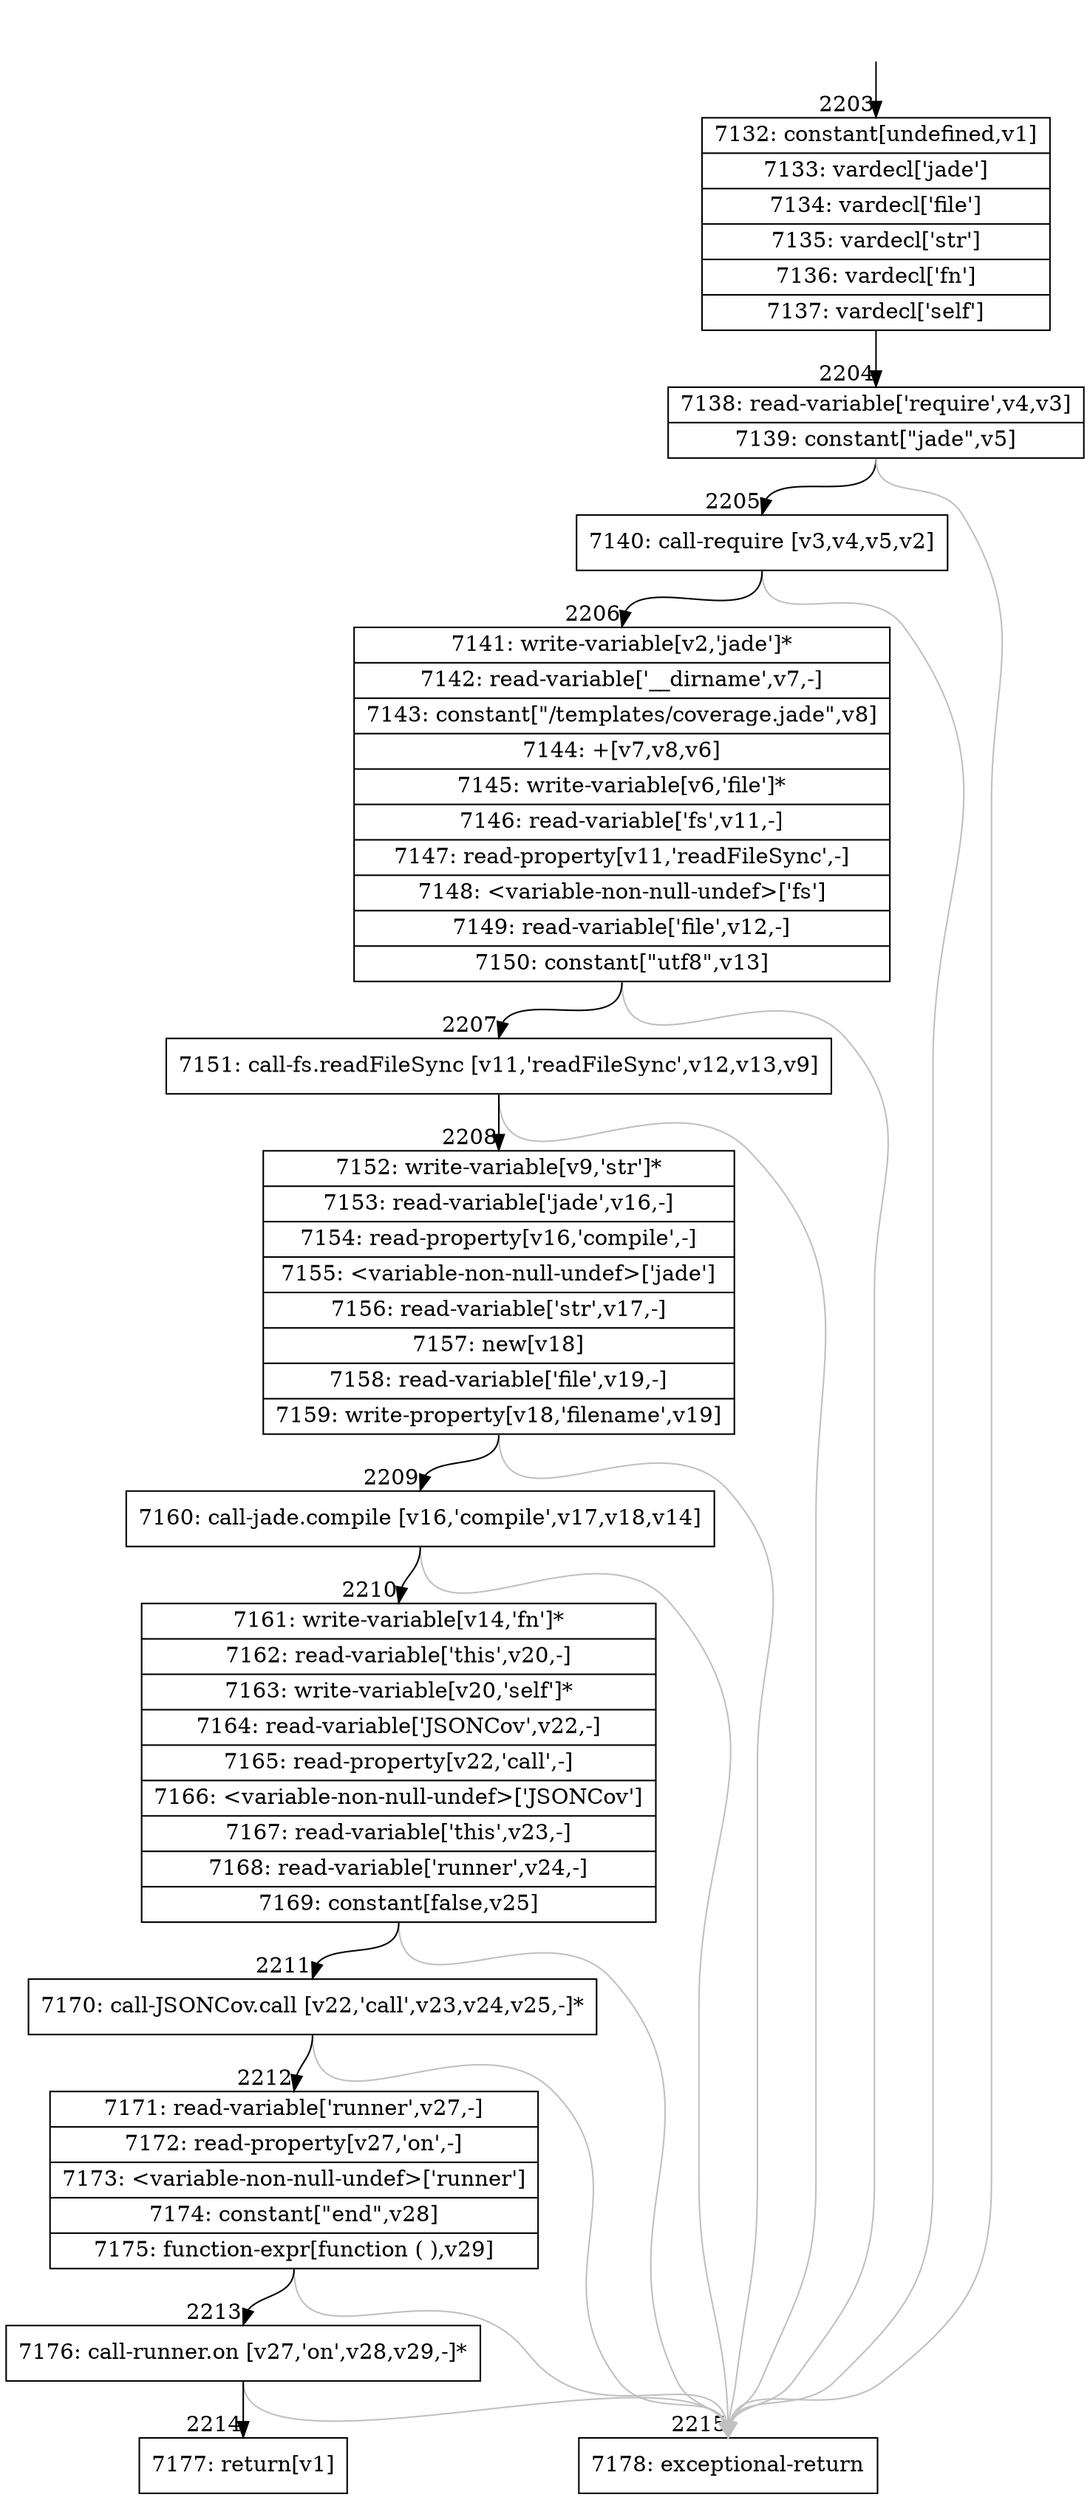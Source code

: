 digraph {
rankdir="TD"
BB_entry197[shape=none,label=""];
BB_entry197 -> BB2203 [tailport=s, headport=n, headlabel="    2203"]
BB2203 [shape=record label="{7132: constant[undefined,v1]|7133: vardecl['jade']|7134: vardecl['file']|7135: vardecl['str']|7136: vardecl['fn']|7137: vardecl['self']}" ] 
BB2203 -> BB2204 [tailport=s, headport=n, headlabel="      2204"]
BB2204 [shape=record label="{7138: read-variable['require',v4,v3]|7139: constant[\"jade\",v5]}" ] 
BB2204 -> BB2205 [tailport=s, headport=n, headlabel="      2205"]
BB2204 -> BB2215 [tailport=s, headport=n, color=gray, headlabel="      2215"]
BB2205 [shape=record label="{7140: call-require [v3,v4,v5,v2]}" ] 
BB2205 -> BB2206 [tailport=s, headport=n, headlabel="      2206"]
BB2205 -> BB2215 [tailport=s, headport=n, color=gray]
BB2206 [shape=record label="{7141: write-variable[v2,'jade']*|7142: read-variable['__dirname',v7,-]|7143: constant[\"/templates/coverage.jade\",v8]|7144: +[v7,v8,v6]|7145: write-variable[v6,'file']*|7146: read-variable['fs',v11,-]|7147: read-property[v11,'readFileSync',-]|7148: \<variable-non-null-undef\>['fs']|7149: read-variable['file',v12,-]|7150: constant[\"utf8\",v13]}" ] 
BB2206 -> BB2207 [tailport=s, headport=n, headlabel="      2207"]
BB2206 -> BB2215 [tailport=s, headport=n, color=gray]
BB2207 [shape=record label="{7151: call-fs.readFileSync [v11,'readFileSync',v12,v13,v9]}" ] 
BB2207 -> BB2208 [tailport=s, headport=n, headlabel="      2208"]
BB2207 -> BB2215 [tailport=s, headport=n, color=gray]
BB2208 [shape=record label="{7152: write-variable[v9,'str']*|7153: read-variable['jade',v16,-]|7154: read-property[v16,'compile',-]|7155: \<variable-non-null-undef\>['jade']|7156: read-variable['str',v17,-]|7157: new[v18]|7158: read-variable['file',v19,-]|7159: write-property[v18,'filename',v19]}" ] 
BB2208 -> BB2209 [tailport=s, headport=n, headlabel="      2209"]
BB2208 -> BB2215 [tailport=s, headport=n, color=gray]
BB2209 [shape=record label="{7160: call-jade.compile [v16,'compile',v17,v18,v14]}" ] 
BB2209 -> BB2210 [tailport=s, headport=n, headlabel="      2210"]
BB2209 -> BB2215 [tailport=s, headport=n, color=gray]
BB2210 [shape=record label="{7161: write-variable[v14,'fn']*|7162: read-variable['this',v20,-]|7163: write-variable[v20,'self']*|7164: read-variable['JSONCov',v22,-]|7165: read-property[v22,'call',-]|7166: \<variable-non-null-undef\>['JSONCov']|7167: read-variable['this',v23,-]|7168: read-variable['runner',v24,-]|7169: constant[false,v25]}" ] 
BB2210 -> BB2211 [tailport=s, headport=n, headlabel="      2211"]
BB2210 -> BB2215 [tailport=s, headport=n, color=gray]
BB2211 [shape=record label="{7170: call-JSONCov.call [v22,'call',v23,v24,v25,-]*}" ] 
BB2211 -> BB2212 [tailport=s, headport=n, headlabel="      2212"]
BB2211 -> BB2215 [tailport=s, headport=n, color=gray]
BB2212 [shape=record label="{7171: read-variable['runner',v27,-]|7172: read-property[v27,'on',-]|7173: \<variable-non-null-undef\>['runner']|7174: constant[\"end\",v28]|7175: function-expr[function ( ),v29]}" ] 
BB2212 -> BB2213 [tailport=s, headport=n, headlabel="      2213"]
BB2212 -> BB2215 [tailport=s, headport=n, color=gray]
BB2213 [shape=record label="{7176: call-runner.on [v27,'on',v28,v29,-]*}" ] 
BB2213 -> BB2214 [tailport=s, headport=n, headlabel="      2214"]
BB2213 -> BB2215 [tailport=s, headport=n, color=gray]
BB2214 [shape=record label="{7177: return[v1]}" ] 
BB2215 [shape=record label="{7178: exceptional-return}" ] 
//#$~ 2626
}
